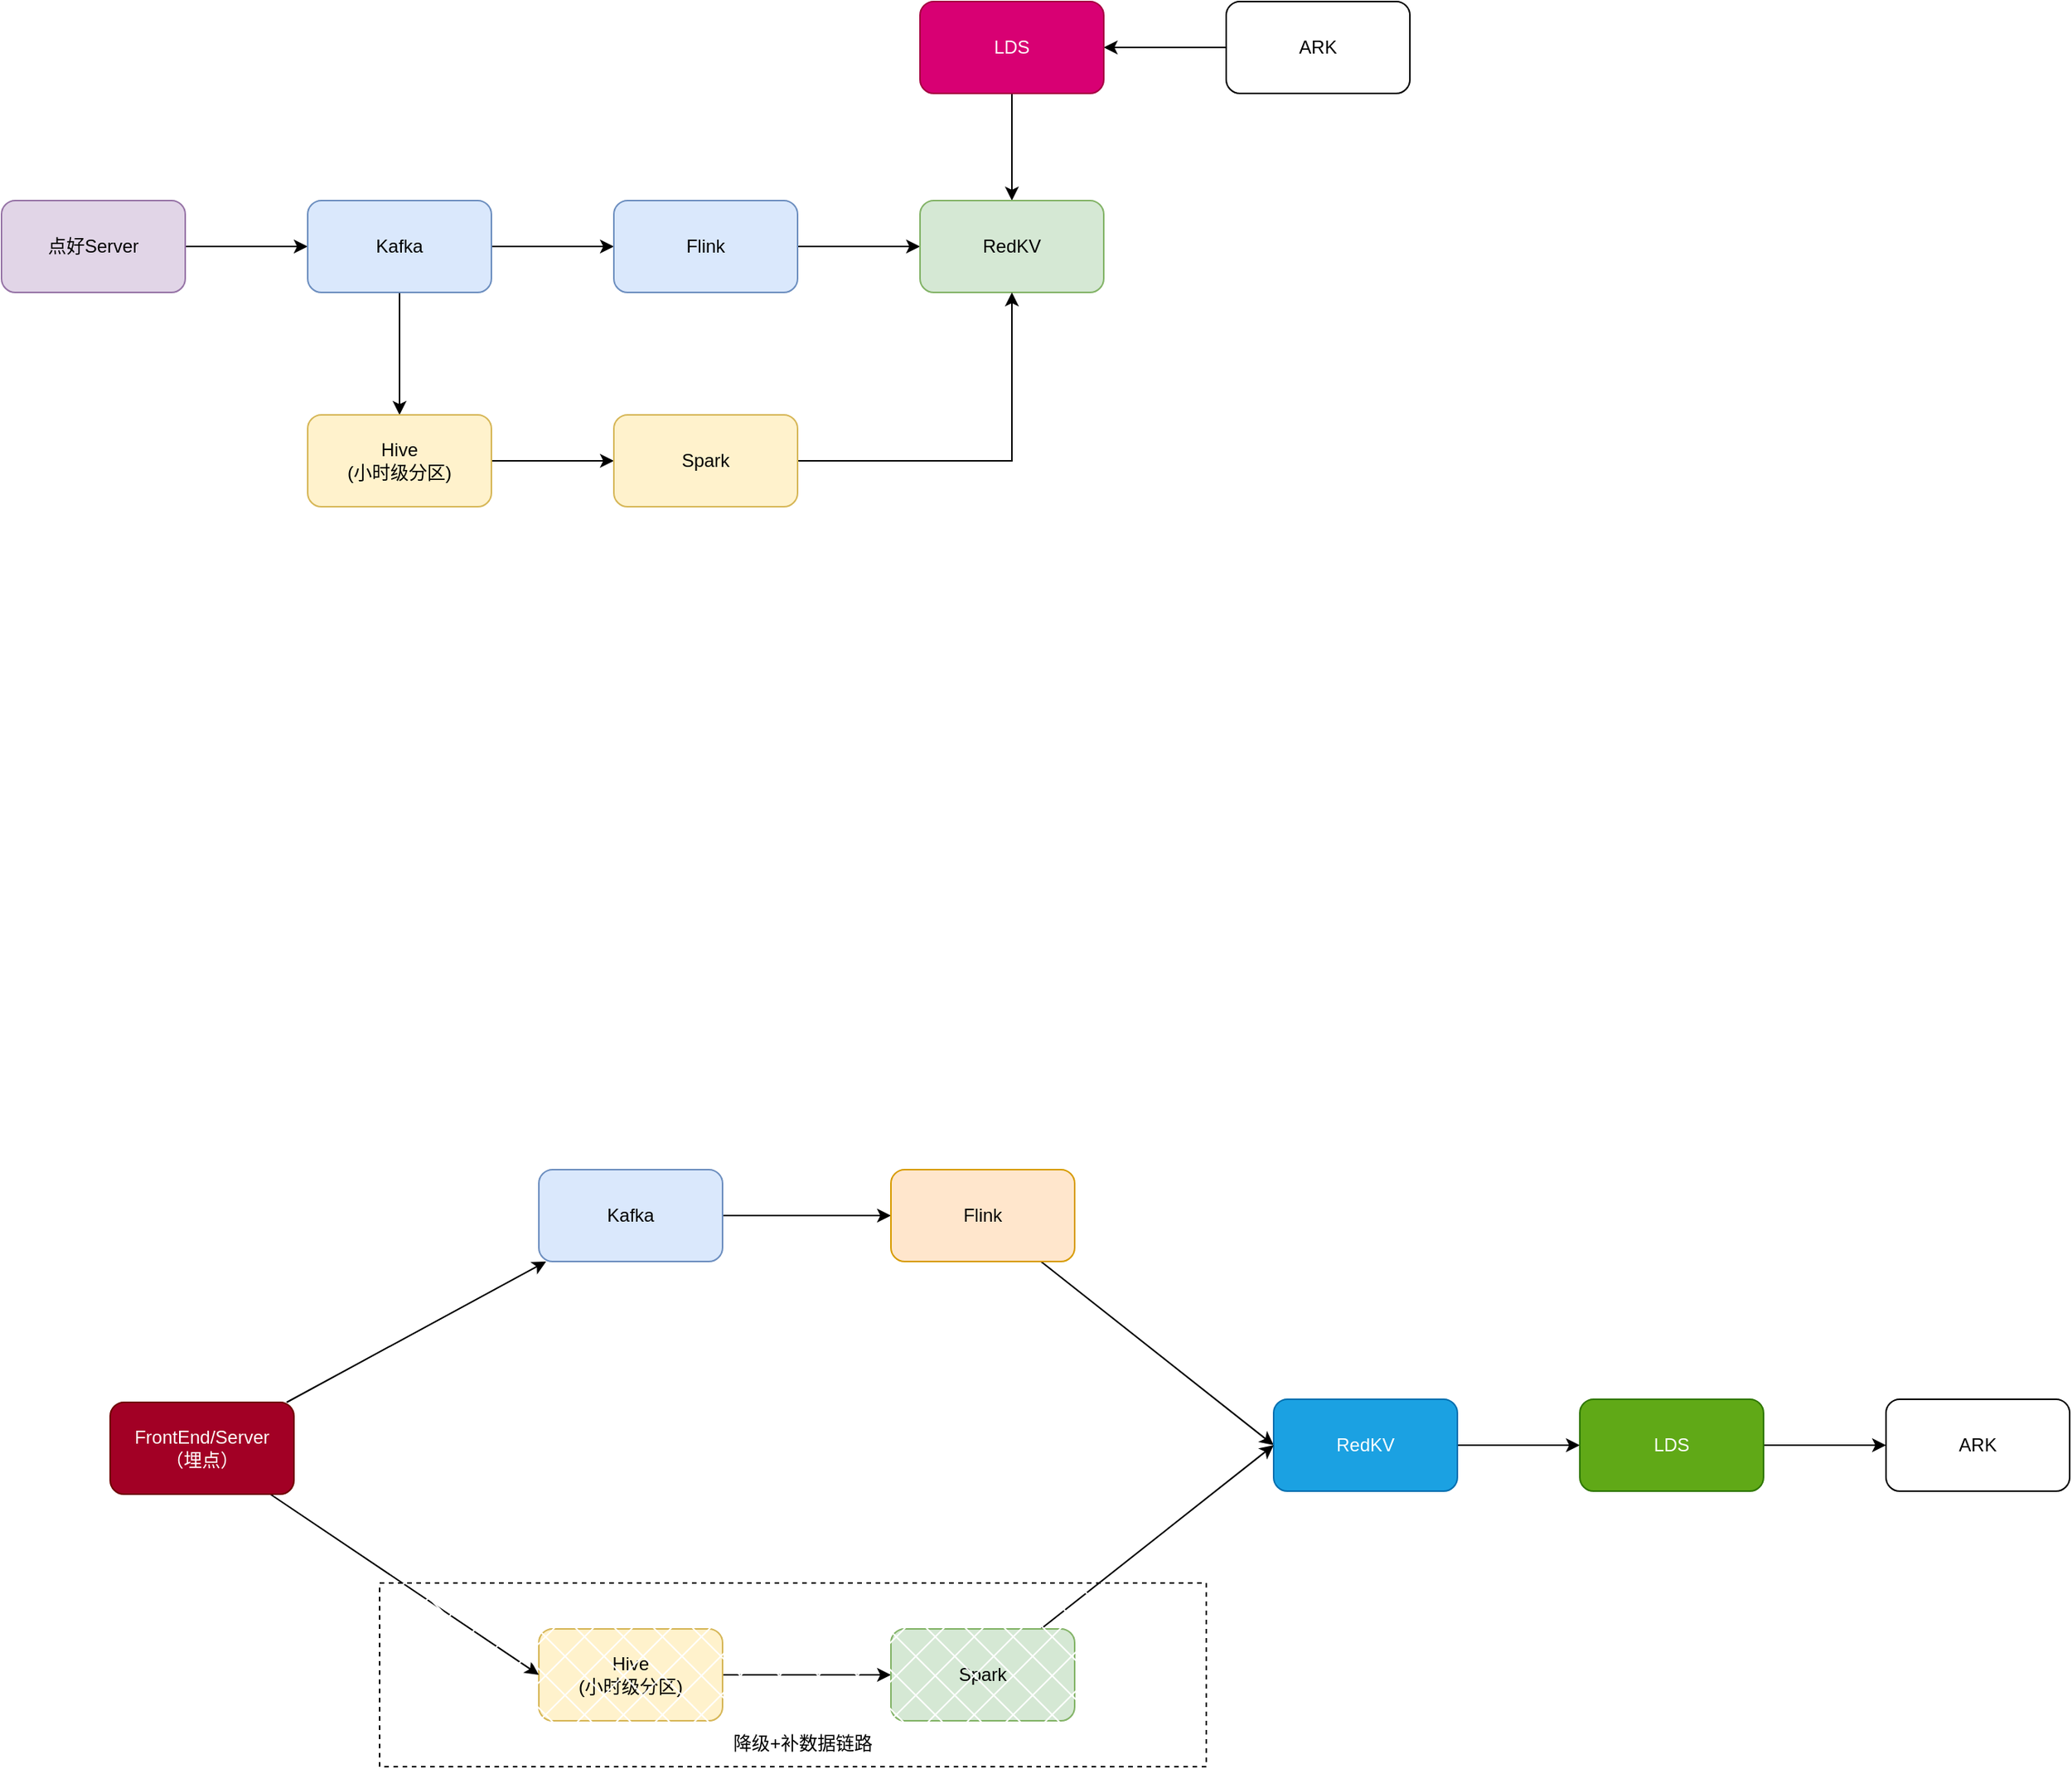 <mxfile version="23.0.2" type="github">
  <diagram name="Page-1" id="i_hFuDhX6voU7J-K0fBx">
    <mxGraphModel dx="1993" dy="751" grid="0" gridSize="10" guides="1" tooltips="1" connect="1" arrows="1" fold="1" page="0" pageScale="1" pageWidth="850" pageHeight="1100" math="0" shadow="0">
      <root>
        <mxCell id="0" />
        <mxCell id="1" parent="0" />
        <mxCell id="Olyu-w_eP48Fr1E_7s6x-3" value="" style="edgeStyle=orthogonalEdgeStyle;rounded=0;orthogonalLoop=1;jettySize=auto;html=1;" parent="1" source="Olyu-w_eP48Fr1E_7s6x-1" target="Olyu-w_eP48Fr1E_7s6x-2" edge="1">
          <mxGeometry relative="1" as="geometry" />
        </mxCell>
        <mxCell id="Olyu-w_eP48Fr1E_7s6x-7" value="" style="edgeStyle=orthogonalEdgeStyle;rounded=0;orthogonalLoop=1;jettySize=auto;html=1;" parent="1" source="Olyu-w_eP48Fr1E_7s6x-1" target="Olyu-w_eP48Fr1E_7s6x-6" edge="1">
          <mxGeometry relative="1" as="geometry" />
        </mxCell>
        <mxCell id="Olyu-w_eP48Fr1E_7s6x-13" value="" style="edgeStyle=orthogonalEdgeStyle;rounded=0;orthogonalLoop=1;jettySize=auto;html=1;startArrow=classic;startFill=1;endArrow=none;endFill=0;" parent="1" source="Olyu-w_eP48Fr1E_7s6x-1" target="Olyu-w_eP48Fr1E_7s6x-12" edge="1">
          <mxGeometry relative="1" as="geometry" />
        </mxCell>
        <mxCell id="Olyu-w_eP48Fr1E_7s6x-1" value="Kafka" style="rounded=1;whiteSpace=wrap;html=1;fillColor=#dae8fc;strokeColor=#6c8ebf;" parent="1" vertex="1">
          <mxGeometry x="169" y="347" width="120" height="60" as="geometry" />
        </mxCell>
        <mxCell id="Olyu-w_eP48Fr1E_7s6x-5" value="" style="edgeStyle=orthogonalEdgeStyle;rounded=0;orthogonalLoop=1;jettySize=auto;html=1;" parent="1" source="Olyu-w_eP48Fr1E_7s6x-2" target="Olyu-w_eP48Fr1E_7s6x-4" edge="1">
          <mxGeometry relative="1" as="geometry" />
        </mxCell>
        <mxCell id="Olyu-w_eP48Fr1E_7s6x-2" value="Flink" style="rounded=1;whiteSpace=wrap;html=1;fillColor=#dae8fc;strokeColor=#6c8ebf;" parent="1" vertex="1">
          <mxGeometry x="369" y="347" width="120" height="60" as="geometry" />
        </mxCell>
        <mxCell id="Olyu-w_eP48Fr1E_7s6x-16" value="" style="edgeStyle=orthogonalEdgeStyle;rounded=0;orthogonalLoop=1;jettySize=auto;html=1;startArrow=classic;startFill=1;endArrow=none;endFill=0;" parent="1" source="Olyu-w_eP48Fr1E_7s6x-4" target="Olyu-w_eP48Fr1E_7s6x-15" edge="1">
          <mxGeometry relative="1" as="geometry" />
        </mxCell>
        <mxCell id="Olyu-w_eP48Fr1E_7s6x-4" value="RedKV" style="rounded=1;whiteSpace=wrap;html=1;fillColor=#d5e8d4;strokeColor=#82b366;" parent="1" vertex="1">
          <mxGeometry x="569" y="347" width="120" height="60" as="geometry" />
        </mxCell>
        <mxCell id="Olyu-w_eP48Fr1E_7s6x-9" value="" style="edgeStyle=orthogonalEdgeStyle;rounded=0;orthogonalLoop=1;jettySize=auto;html=1;" parent="1" source="Olyu-w_eP48Fr1E_7s6x-6" target="Olyu-w_eP48Fr1E_7s6x-8" edge="1">
          <mxGeometry relative="1" as="geometry" />
        </mxCell>
        <mxCell id="Olyu-w_eP48Fr1E_7s6x-6" value="Hive&lt;br&gt;(小时级分区)" style="rounded=1;whiteSpace=wrap;html=1;fillColor=#fff2cc;strokeColor=#d6b656;" parent="1" vertex="1">
          <mxGeometry x="169" y="487" width="120" height="60" as="geometry" />
        </mxCell>
        <mxCell id="Olyu-w_eP48Fr1E_7s6x-11" value="" style="edgeStyle=orthogonalEdgeStyle;rounded=0;orthogonalLoop=1;jettySize=auto;html=1;entryX=0.5;entryY=1;entryDx=0;entryDy=0;" parent="1" source="Olyu-w_eP48Fr1E_7s6x-8" target="Olyu-w_eP48Fr1E_7s6x-4" edge="1">
          <mxGeometry relative="1" as="geometry">
            <mxPoint x="569" y="517" as="targetPoint" />
          </mxGeometry>
        </mxCell>
        <mxCell id="Olyu-w_eP48Fr1E_7s6x-8" value="Spark" style="whiteSpace=wrap;html=1;rounded=1;fillColor=#fff2cc;strokeColor=#d6b656;" parent="1" vertex="1">
          <mxGeometry x="369" y="487" width="120" height="60" as="geometry" />
        </mxCell>
        <mxCell id="Olyu-w_eP48Fr1E_7s6x-12" value="点好Server" style="rounded=1;whiteSpace=wrap;html=1;fillColor=#e1d5e7;strokeColor=#9673a6;" parent="1" vertex="1">
          <mxGeometry x="-31" y="347" width="120" height="60" as="geometry" />
        </mxCell>
        <mxCell id="Olyu-w_eP48Fr1E_7s6x-18" value="" style="edgeStyle=orthogonalEdgeStyle;rounded=0;orthogonalLoop=1;jettySize=auto;html=1;startArrow=classic;startFill=1;endArrow=none;endFill=0;" parent="1" source="Olyu-w_eP48Fr1E_7s6x-15" target="Olyu-w_eP48Fr1E_7s6x-17" edge="1">
          <mxGeometry relative="1" as="geometry" />
        </mxCell>
        <mxCell id="Olyu-w_eP48Fr1E_7s6x-15" value="LDS" style="rounded=1;whiteSpace=wrap;html=1;fillColor=#d80073;fontColor=#ffffff;strokeColor=#A50040;" parent="1" vertex="1">
          <mxGeometry x="569" y="217" width="120" height="60" as="geometry" />
        </mxCell>
        <mxCell id="Olyu-w_eP48Fr1E_7s6x-17" value="ARK" style="rounded=1;whiteSpace=wrap;html=1;" parent="1" vertex="1">
          <mxGeometry x="769" y="217" width="120" height="60" as="geometry" />
        </mxCell>
        <mxCell id="38t9WZw2wdU8tdVC_Z4--1" value="" style="edgeStyle=orthogonalEdgeStyle;rounded=0;orthogonalLoop=1;jettySize=auto;html=1;" parent="1" source="38t9WZw2wdU8tdVC_Z4--4" target="38t9WZw2wdU8tdVC_Z4--6" edge="1">
          <mxGeometry relative="1" as="geometry" />
        </mxCell>
        <mxCell id="38t9WZw2wdU8tdVC_Z4--3" value="" style="rounded=0;orthogonalLoop=1;jettySize=auto;html=1;startArrow=classic;startFill=1;endArrow=none;endFill=0;" parent="1" source="38t9WZw2wdU8tdVC_Z4--4" target="38t9WZw2wdU8tdVC_Z4--13" edge="1">
          <mxGeometry relative="1" as="geometry" />
        </mxCell>
        <mxCell id="38t9WZw2wdU8tdVC_Z4--4" value="Kafka" style="rounded=1;whiteSpace=wrap;html=1;fillColor=#dae8fc;strokeColor=#6c8ebf;" parent="1" vertex="1">
          <mxGeometry x="320" y="980" width="120" height="60" as="geometry" />
        </mxCell>
        <mxCell id="38t9WZw2wdU8tdVC_Z4--5" value="" style="rounded=0;orthogonalLoop=1;jettySize=auto;html=1;entryX=0;entryY=0.5;entryDx=0;entryDy=0;" parent="1" source="38t9WZw2wdU8tdVC_Z4--6" target="38t9WZw2wdU8tdVC_Z4--8" edge="1">
          <mxGeometry relative="1" as="geometry" />
        </mxCell>
        <mxCell id="38t9WZw2wdU8tdVC_Z4--6" value="Flink" style="rounded=1;whiteSpace=wrap;html=1;fillColor=#ffe6cc;strokeColor=#d79b00;" parent="1" vertex="1">
          <mxGeometry x="550" y="980" width="120" height="60" as="geometry" />
        </mxCell>
        <mxCell id="38t9WZw2wdU8tdVC_Z4--7" value="" style="edgeStyle=orthogonalEdgeStyle;rounded=0;orthogonalLoop=1;jettySize=auto;html=1;startArrow=none;startFill=0;endArrow=classic;endFill=1;" parent="1" source="38t9WZw2wdU8tdVC_Z4--8" target="38t9WZw2wdU8tdVC_Z4--15" edge="1">
          <mxGeometry relative="1" as="geometry" />
        </mxCell>
        <mxCell id="38t9WZw2wdU8tdVC_Z4--8" value="RedKV" style="rounded=1;whiteSpace=wrap;html=1;fillColor=#1ba1e2;fontColor=#ffffff;strokeColor=#006EAF;" parent="1" vertex="1">
          <mxGeometry x="800" y="1130" width="120" height="60" as="geometry" />
        </mxCell>
        <mxCell id="38t9WZw2wdU8tdVC_Z4--9" value="" style="edgeStyle=orthogonalEdgeStyle;rounded=0;orthogonalLoop=1;jettySize=auto;html=1;" parent="1" source="38t9WZw2wdU8tdVC_Z4--10" target="38t9WZw2wdU8tdVC_Z4--12" edge="1">
          <mxGeometry relative="1" as="geometry" />
        </mxCell>
        <mxCell id="38t9WZw2wdU8tdVC_Z4--10" value="Hive&lt;br&gt;(小时级分区)" style="rounded=1;whiteSpace=wrap;html=1;fillColor=#fff2cc;strokeColor=#d6b656;" parent="1" vertex="1">
          <mxGeometry x="320" y="1280" width="120" height="60" as="geometry" />
        </mxCell>
        <mxCell id="38t9WZw2wdU8tdVC_Z4--11" value="" style="rounded=0;orthogonalLoop=1;jettySize=auto;html=1;entryX=0;entryY=0.5;entryDx=0;entryDy=0;" parent="1" source="38t9WZw2wdU8tdVC_Z4--12" target="38t9WZw2wdU8tdVC_Z4--8" edge="1">
          <mxGeometry relative="1" as="geometry">
            <mxPoint x="780" y="1150" as="targetPoint" />
          </mxGeometry>
        </mxCell>
        <mxCell id="38t9WZw2wdU8tdVC_Z4--12" value="Spark" style="whiteSpace=wrap;html=1;rounded=1;fillColor=#d5e8d4;strokeColor=#82b366;" parent="1" vertex="1">
          <mxGeometry x="550" y="1280" width="120" height="60" as="geometry" />
        </mxCell>
        <mxCell id="71Jp7hl-TTsXlKyE7o5B-5" value="" style="rounded=0;orthogonalLoop=1;jettySize=auto;html=1;fontFamily=Helvetica;fontSize=12;fontColor=default;entryX=0;entryY=0.5;entryDx=0;entryDy=0;" edge="1" parent="1" source="38t9WZw2wdU8tdVC_Z4--13" target="38t9WZw2wdU8tdVC_Z4--10">
          <mxGeometry relative="1" as="geometry">
            <mxPoint x="240" y="1162" as="targetPoint" />
          </mxGeometry>
        </mxCell>
        <mxCell id="38t9WZw2wdU8tdVC_Z4--13" value="FrontEnd/Server&lt;br&gt;（埋点）" style="rounded=1;whiteSpace=wrap;html=1;fillColor=#a20025;fontColor=#ffffff;strokeColor=#6F0000;" parent="1" vertex="1">
          <mxGeometry x="40" y="1132" width="120" height="60" as="geometry" />
        </mxCell>
        <mxCell id="38t9WZw2wdU8tdVC_Z4--21" value="" style="edgeStyle=orthogonalEdgeStyle;rounded=0;orthogonalLoop=1;jettySize=auto;html=1;" parent="1" source="38t9WZw2wdU8tdVC_Z4--15" target="38t9WZw2wdU8tdVC_Z4--20" edge="1">
          <mxGeometry relative="1" as="geometry" />
        </mxCell>
        <mxCell id="38t9WZw2wdU8tdVC_Z4--15" value="LDS" style="rounded=1;whiteSpace=wrap;html=1;fillColor=#60a917;fontColor=#ffffff;strokeColor=#2D7600;" parent="1" vertex="1">
          <mxGeometry x="1000" y="1130" width="120" height="60" as="geometry" />
        </mxCell>
        <mxCell id="38t9WZw2wdU8tdVC_Z4--20" value="ARK" style="rounded=1;whiteSpace=wrap;html=1;" parent="1" vertex="1">
          <mxGeometry x="1200" y="1130" width="120" height="60" as="geometry" />
        </mxCell>
        <mxCell id="71Jp7hl-TTsXlKyE7o5B-2" value="" style="rounded=0;whiteSpace=wrap;html=1;shadow=0;dashed=1;fillStyle=cross-hatch;strokeColor=default;align=right;verticalAlign=middle;fontFamily=Helvetica;fontSize=12;fontColor=default;fillColor=default;gradientColor=none;glass=0;" vertex="1" parent="1">
          <mxGeometry x="216" y="1250" width="540" height="120" as="geometry" />
        </mxCell>
        <mxCell id="71Jp7hl-TTsXlKyE7o5B-3" value="降级+补数据链路" style="text;html=1;strokeColor=none;fillColor=none;align=center;verticalAlign=middle;whiteSpace=wrap;rounded=0;fontSize=12;fontFamily=Helvetica;fontColor=default;" vertex="1" parent="1">
          <mxGeometry x="427" y="1340" width="131" height="30" as="geometry" />
        </mxCell>
      </root>
    </mxGraphModel>
  </diagram>
</mxfile>
